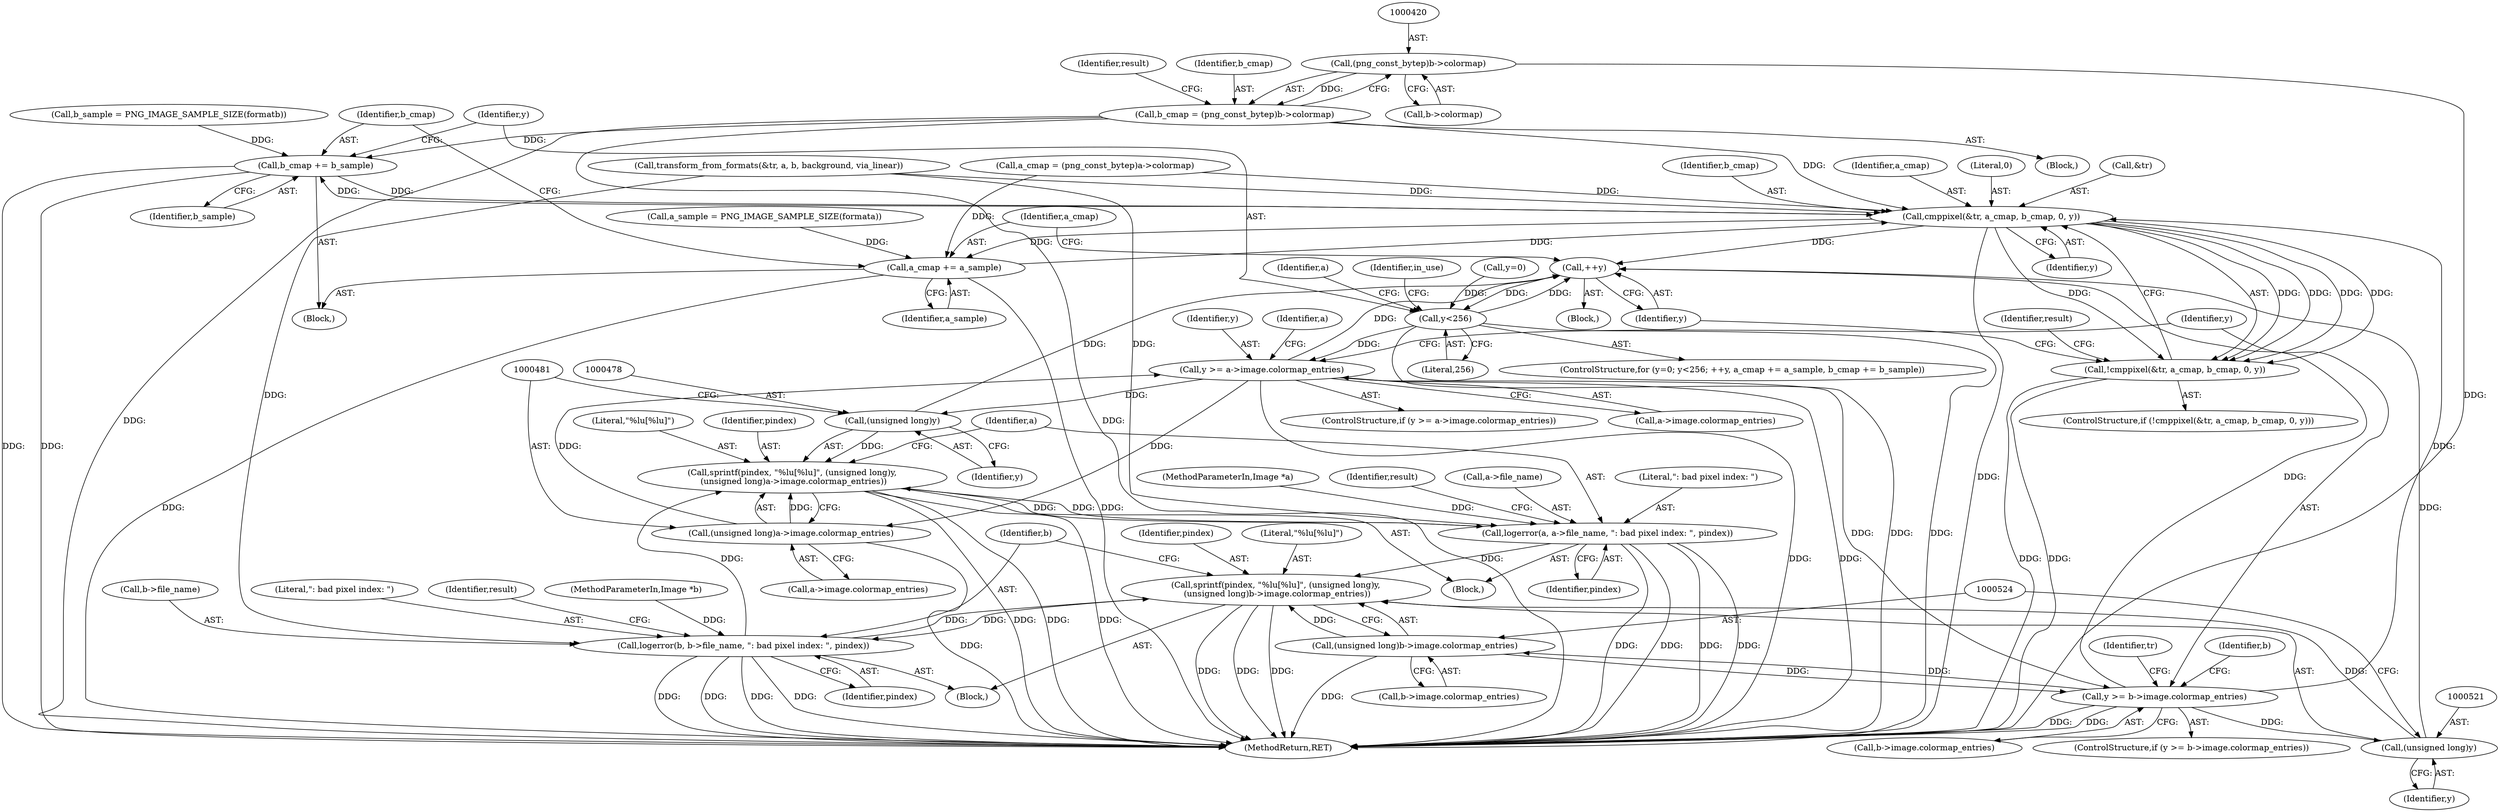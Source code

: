 digraph "0_Android_9d4853418ab2f754c2b63e091c29c5529b8b86ca_27@pointer" {
"1000419" [label="(Call,(png_const_bytep)b->colormap)"];
"1000417" [label="(Call,b_cmap = (png_const_bytep)b->colormap)"];
"1000447" [label="(Call,b_cmap += b_sample)"];
"1000543" [label="(Call,cmppixel(&tr, a_cmap, b_cmap, 0, y))"];
"1000441" [label="(Call,++y)"];
"1000437" [label="(Call,y<256)"];
"1000456" [label="(Call,y >= a->image.colormap_entries)"];
"1000477" [label="(Call,(unsigned long)y)"];
"1000474" [label="(Call,sprintf(pindex, \"%lu[%lu]\", (unsigned long)y,\n (unsigned long)a->image.colormap_entries))"];
"1000487" [label="(Call,logerror(a, a->file_name, \": bad pixel index: \", pindex))"];
"1000517" [label="(Call,sprintf(pindex, \"%lu[%lu]\", (unsigned long)y,\n (unsigned long)b->image.colormap_entries))"];
"1000530" [label="(Call,logerror(b, b->file_name, \": bad pixel index: \", pindex))"];
"1000480" [label="(Call,(unsigned long)a->image.colormap_entries)"];
"1000499" [label="(Call,y >= b->image.colormap_entries)"];
"1000520" [label="(Call,(unsigned long)y)"];
"1000523" [label="(Call,(unsigned long)b->image.colormap_entries)"];
"1000444" [label="(Call,a_cmap += a_sample)"];
"1000542" [label="(Call,!cmppixel(&tr, a_cmap, b_cmap, 0, y))"];
"1000541" [label="(ControlStructure,if (!cmppixel(&tr, a_cmap, b_cmap, 0, y)))"];
"1000517" [label="(Call,sprintf(pindex, \"%lu[%lu]\", (unsigned long)y,\n (unsigned long)b->image.colormap_entries))"];
"1000522" [label="(Identifier,y)"];
"1000442" [label="(Identifier,y)"];
"1000523" [label="(Call,(unsigned long)b->image.colormap_entries)"];
"1000551" [label="(Identifier,result)"];
"1000433" [label="(ControlStructure,for (y=0; y<256; ++y, a_cmap += a_sample, b_cmap += b_sample))"];
"1000445" [label="(Identifier,a_cmap)"];
"1000488" [label="(Identifier,a)"];
"1000475" [label="(Identifier,pindex)"];
"1000141" [label="(MethodParameterIn,Image *b)"];
"1000492" [label="(Literal,\": bad pixel index: \")"];
"1000532" [label="(Call,b->file_name)"];
"1000456" [label="(Call,y >= a->image.colormap_entries)"];
"1000440" [label="(Block,)"];
"1000482" [label="(Call,a->image.colormap_entries)"];
"1000443" [label="(Block,)"];
"1000439" [label="(Literal,256)"];
"1000476" [label="(Literal,\"%lu[%lu]\")"];
"1000140" [label="(MethodParameterIn,Image *a)"];
"1000480" [label="(Call,(unsigned long)a->image.colormap_entries)"];
"1000447" [label="(Call,b_cmap += b_sample)"];
"1000434" [label="(Call,y=0)"];
"1000474" [label="(Call,sprintf(pindex, \"%lu[%lu]\", (unsigned long)y,\n (unsigned long)a->image.colormap_entries))"];
"1000457" [label="(Identifier,y)"];
"1000426" [label="(Identifier,result)"];
"1000247" [label="(Call,transform_from_formats(&tr, a, b, background, via_linear))"];
"1000544" [label="(Call,&tr)"];
"1000520" [label="(Call,(unsigned long)y)"];
"1000468" [label="(Identifier,a)"];
"1000549" [label="(Identifier,y)"];
"1000487" [label="(Call,logerror(a, a->file_name, \": bad pixel index: \", pindex))"];
"1000531" [label="(Identifier,b)"];
"1000444" [label="(Call,a_cmap += a_sample)"];
"1000418" [label="(Identifier,b_cmap)"];
"1000421" [label="(Call,b->colormap)"];
"1000417" [label="(Call,b_cmap = (png_const_bytep)b->colormap)"];
"1000438" [label="(Identifier,y)"];
"1000498" [label="(ControlStructure,if (y >= b->image.colormap_entries))"];
"1001128" [label="(MethodReturn,RET)"];
"1000543" [label="(Call,cmppixel(&tr, a_cmap, b_cmap, 0, y))"];
"1000530" [label="(Call,logerror(b, b->file_name, \": bad pixel index: \", pindex))"];
"1000511" [label="(Identifier,b)"];
"1000525" [label="(Call,b->image.colormap_entries)"];
"1000547" [label="(Identifier,b_cmap)"];
"1000500" [label="(Identifier,y)"];
"1000407" [label="(Block,)"];
"1000479" [label="(Identifier,y)"];
"1000455" [label="(ControlStructure,if (y >= a->image.colormap_entries))"];
"1000495" [label="(Identifier,result)"];
"1000419" [label="(Call,(png_const_bytep)b->colormap)"];
"1000477" [label="(Call,(unsigned long)y)"];
"1000519" [label="(Literal,\"%lu[%lu]\")"];
"1000545" [label="(Identifier,tr)"];
"1000446" [label="(Identifier,a_sample)"];
"1000206" [label="(Call,a_sample = PNG_IMAGE_SAMPLE_SIZE(formata))"];
"1000449" [label="(Identifier,b_sample)"];
"1000556" [label="(Identifier,a)"];
"1000518" [label="(Identifier,pindex)"];
"1000211" [label="(Call,b_sample = PNG_IMAGE_SAMPLE_SIZE(formatb))"];
"1000535" [label="(Literal,\": bad pixel index: \")"];
"1000542" [label="(Call,!cmppixel(&tr, a_cmap, b_cmap, 0, y))"];
"1000499" [label="(Call,y >= b->image.colormap_entries)"];
"1000515" [label="(Block,)"];
"1000437" [label="(Call,y<256)"];
"1000458" [label="(Call,a->image.colormap_entries)"];
"1000472" [label="(Block,)"];
"1000452" [label="(Identifier,in_use)"];
"1000493" [label="(Identifier,pindex)"];
"1000538" [label="(Identifier,result)"];
"1000501" [label="(Call,b->image.colormap_entries)"];
"1000546" [label="(Identifier,a_cmap)"];
"1000409" [label="(Call,a_cmap = (png_const_bytep)a->colormap)"];
"1000536" [label="(Identifier,pindex)"];
"1000489" [label="(Call,a->file_name)"];
"1000548" [label="(Literal,0)"];
"1000441" [label="(Call,++y)"];
"1000448" [label="(Identifier,b_cmap)"];
"1000419" -> "1000417"  [label="AST: "];
"1000419" -> "1000421"  [label="CFG: "];
"1000420" -> "1000419"  [label="AST: "];
"1000421" -> "1000419"  [label="AST: "];
"1000417" -> "1000419"  [label="CFG: "];
"1000419" -> "1001128"  [label="DDG: "];
"1000419" -> "1000417"  [label="DDG: "];
"1000417" -> "1000407"  [label="AST: "];
"1000418" -> "1000417"  [label="AST: "];
"1000426" -> "1000417"  [label="CFG: "];
"1000417" -> "1001128"  [label="DDG: "];
"1000417" -> "1001128"  [label="DDG: "];
"1000417" -> "1000447"  [label="DDG: "];
"1000417" -> "1000543"  [label="DDG: "];
"1000447" -> "1000443"  [label="AST: "];
"1000447" -> "1000449"  [label="CFG: "];
"1000448" -> "1000447"  [label="AST: "];
"1000449" -> "1000447"  [label="AST: "];
"1000438" -> "1000447"  [label="CFG: "];
"1000447" -> "1001128"  [label="DDG: "];
"1000447" -> "1001128"  [label="DDG: "];
"1000211" -> "1000447"  [label="DDG: "];
"1000543" -> "1000447"  [label="DDG: "];
"1000447" -> "1000543"  [label="DDG: "];
"1000543" -> "1000542"  [label="AST: "];
"1000543" -> "1000549"  [label="CFG: "];
"1000544" -> "1000543"  [label="AST: "];
"1000546" -> "1000543"  [label="AST: "];
"1000547" -> "1000543"  [label="AST: "];
"1000548" -> "1000543"  [label="AST: "];
"1000549" -> "1000543"  [label="AST: "];
"1000542" -> "1000543"  [label="CFG: "];
"1000543" -> "1001128"  [label="DDG: "];
"1000543" -> "1000441"  [label="DDG: "];
"1000543" -> "1000444"  [label="DDG: "];
"1000543" -> "1000542"  [label="DDG: "];
"1000543" -> "1000542"  [label="DDG: "];
"1000543" -> "1000542"  [label="DDG: "];
"1000543" -> "1000542"  [label="DDG: "];
"1000543" -> "1000542"  [label="DDG: "];
"1000247" -> "1000543"  [label="DDG: "];
"1000444" -> "1000543"  [label="DDG: "];
"1000409" -> "1000543"  [label="DDG: "];
"1000499" -> "1000543"  [label="DDG: "];
"1000441" -> "1000440"  [label="AST: "];
"1000441" -> "1000442"  [label="CFG: "];
"1000442" -> "1000441"  [label="AST: "];
"1000445" -> "1000441"  [label="CFG: "];
"1000441" -> "1000437"  [label="DDG: "];
"1000456" -> "1000441"  [label="DDG: "];
"1000520" -> "1000441"  [label="DDG: "];
"1000437" -> "1000441"  [label="DDG: "];
"1000477" -> "1000441"  [label="DDG: "];
"1000499" -> "1000441"  [label="DDG: "];
"1000437" -> "1000433"  [label="AST: "];
"1000437" -> "1000439"  [label="CFG: "];
"1000438" -> "1000437"  [label="AST: "];
"1000439" -> "1000437"  [label="AST: "];
"1000452" -> "1000437"  [label="CFG: "];
"1000556" -> "1000437"  [label="CFG: "];
"1000437" -> "1001128"  [label="DDG: "];
"1000437" -> "1001128"  [label="DDG: "];
"1000434" -> "1000437"  [label="DDG: "];
"1000437" -> "1000456"  [label="DDG: "];
"1000456" -> "1000455"  [label="AST: "];
"1000456" -> "1000458"  [label="CFG: "];
"1000457" -> "1000456"  [label="AST: "];
"1000458" -> "1000456"  [label="AST: "];
"1000468" -> "1000456"  [label="CFG: "];
"1000500" -> "1000456"  [label="CFG: "];
"1000456" -> "1001128"  [label="DDG: "];
"1000456" -> "1001128"  [label="DDG: "];
"1000480" -> "1000456"  [label="DDG: "];
"1000456" -> "1000477"  [label="DDG: "];
"1000456" -> "1000480"  [label="DDG: "];
"1000456" -> "1000499"  [label="DDG: "];
"1000477" -> "1000474"  [label="AST: "];
"1000477" -> "1000479"  [label="CFG: "];
"1000478" -> "1000477"  [label="AST: "];
"1000479" -> "1000477"  [label="AST: "];
"1000481" -> "1000477"  [label="CFG: "];
"1000477" -> "1000474"  [label="DDG: "];
"1000474" -> "1000472"  [label="AST: "];
"1000474" -> "1000480"  [label="CFG: "];
"1000475" -> "1000474"  [label="AST: "];
"1000476" -> "1000474"  [label="AST: "];
"1000480" -> "1000474"  [label="AST: "];
"1000488" -> "1000474"  [label="CFG: "];
"1000474" -> "1001128"  [label="DDG: "];
"1000474" -> "1001128"  [label="DDG: "];
"1000474" -> "1001128"  [label="DDG: "];
"1000487" -> "1000474"  [label="DDG: "];
"1000530" -> "1000474"  [label="DDG: "];
"1000480" -> "1000474"  [label="DDG: "];
"1000474" -> "1000487"  [label="DDG: "];
"1000487" -> "1000472"  [label="AST: "];
"1000487" -> "1000493"  [label="CFG: "];
"1000488" -> "1000487"  [label="AST: "];
"1000489" -> "1000487"  [label="AST: "];
"1000492" -> "1000487"  [label="AST: "];
"1000493" -> "1000487"  [label="AST: "];
"1000495" -> "1000487"  [label="CFG: "];
"1000487" -> "1001128"  [label="DDG: "];
"1000487" -> "1001128"  [label="DDG: "];
"1000487" -> "1001128"  [label="DDG: "];
"1000487" -> "1001128"  [label="DDG: "];
"1000247" -> "1000487"  [label="DDG: "];
"1000140" -> "1000487"  [label="DDG: "];
"1000487" -> "1000517"  [label="DDG: "];
"1000517" -> "1000515"  [label="AST: "];
"1000517" -> "1000523"  [label="CFG: "];
"1000518" -> "1000517"  [label="AST: "];
"1000519" -> "1000517"  [label="AST: "];
"1000520" -> "1000517"  [label="AST: "];
"1000523" -> "1000517"  [label="AST: "];
"1000531" -> "1000517"  [label="CFG: "];
"1000517" -> "1001128"  [label="DDG: "];
"1000517" -> "1001128"  [label="DDG: "];
"1000517" -> "1001128"  [label="DDG: "];
"1000530" -> "1000517"  [label="DDG: "];
"1000520" -> "1000517"  [label="DDG: "];
"1000523" -> "1000517"  [label="DDG: "];
"1000517" -> "1000530"  [label="DDG: "];
"1000530" -> "1000515"  [label="AST: "];
"1000530" -> "1000536"  [label="CFG: "];
"1000531" -> "1000530"  [label="AST: "];
"1000532" -> "1000530"  [label="AST: "];
"1000535" -> "1000530"  [label="AST: "];
"1000536" -> "1000530"  [label="AST: "];
"1000538" -> "1000530"  [label="CFG: "];
"1000530" -> "1001128"  [label="DDG: "];
"1000530" -> "1001128"  [label="DDG: "];
"1000530" -> "1001128"  [label="DDG: "];
"1000530" -> "1001128"  [label="DDG: "];
"1000247" -> "1000530"  [label="DDG: "];
"1000141" -> "1000530"  [label="DDG: "];
"1000480" -> "1000482"  [label="CFG: "];
"1000481" -> "1000480"  [label="AST: "];
"1000482" -> "1000480"  [label="AST: "];
"1000480" -> "1001128"  [label="DDG: "];
"1000499" -> "1000498"  [label="AST: "];
"1000499" -> "1000501"  [label="CFG: "];
"1000500" -> "1000499"  [label="AST: "];
"1000501" -> "1000499"  [label="AST: "];
"1000511" -> "1000499"  [label="CFG: "];
"1000545" -> "1000499"  [label="CFG: "];
"1000499" -> "1001128"  [label="DDG: "];
"1000499" -> "1001128"  [label="DDG: "];
"1000523" -> "1000499"  [label="DDG: "];
"1000499" -> "1000520"  [label="DDG: "];
"1000499" -> "1000523"  [label="DDG: "];
"1000520" -> "1000522"  [label="CFG: "];
"1000521" -> "1000520"  [label="AST: "];
"1000522" -> "1000520"  [label="AST: "];
"1000524" -> "1000520"  [label="CFG: "];
"1000523" -> "1000525"  [label="CFG: "];
"1000524" -> "1000523"  [label="AST: "];
"1000525" -> "1000523"  [label="AST: "];
"1000523" -> "1001128"  [label="DDG: "];
"1000444" -> "1000443"  [label="AST: "];
"1000444" -> "1000446"  [label="CFG: "];
"1000445" -> "1000444"  [label="AST: "];
"1000446" -> "1000444"  [label="AST: "];
"1000448" -> "1000444"  [label="CFG: "];
"1000444" -> "1001128"  [label="DDG: "];
"1000444" -> "1001128"  [label="DDG: "];
"1000206" -> "1000444"  [label="DDG: "];
"1000409" -> "1000444"  [label="DDG: "];
"1000542" -> "1000541"  [label="AST: "];
"1000551" -> "1000542"  [label="CFG: "];
"1000442" -> "1000542"  [label="CFG: "];
"1000542" -> "1001128"  [label="DDG: "];
"1000542" -> "1001128"  [label="DDG: "];
}
